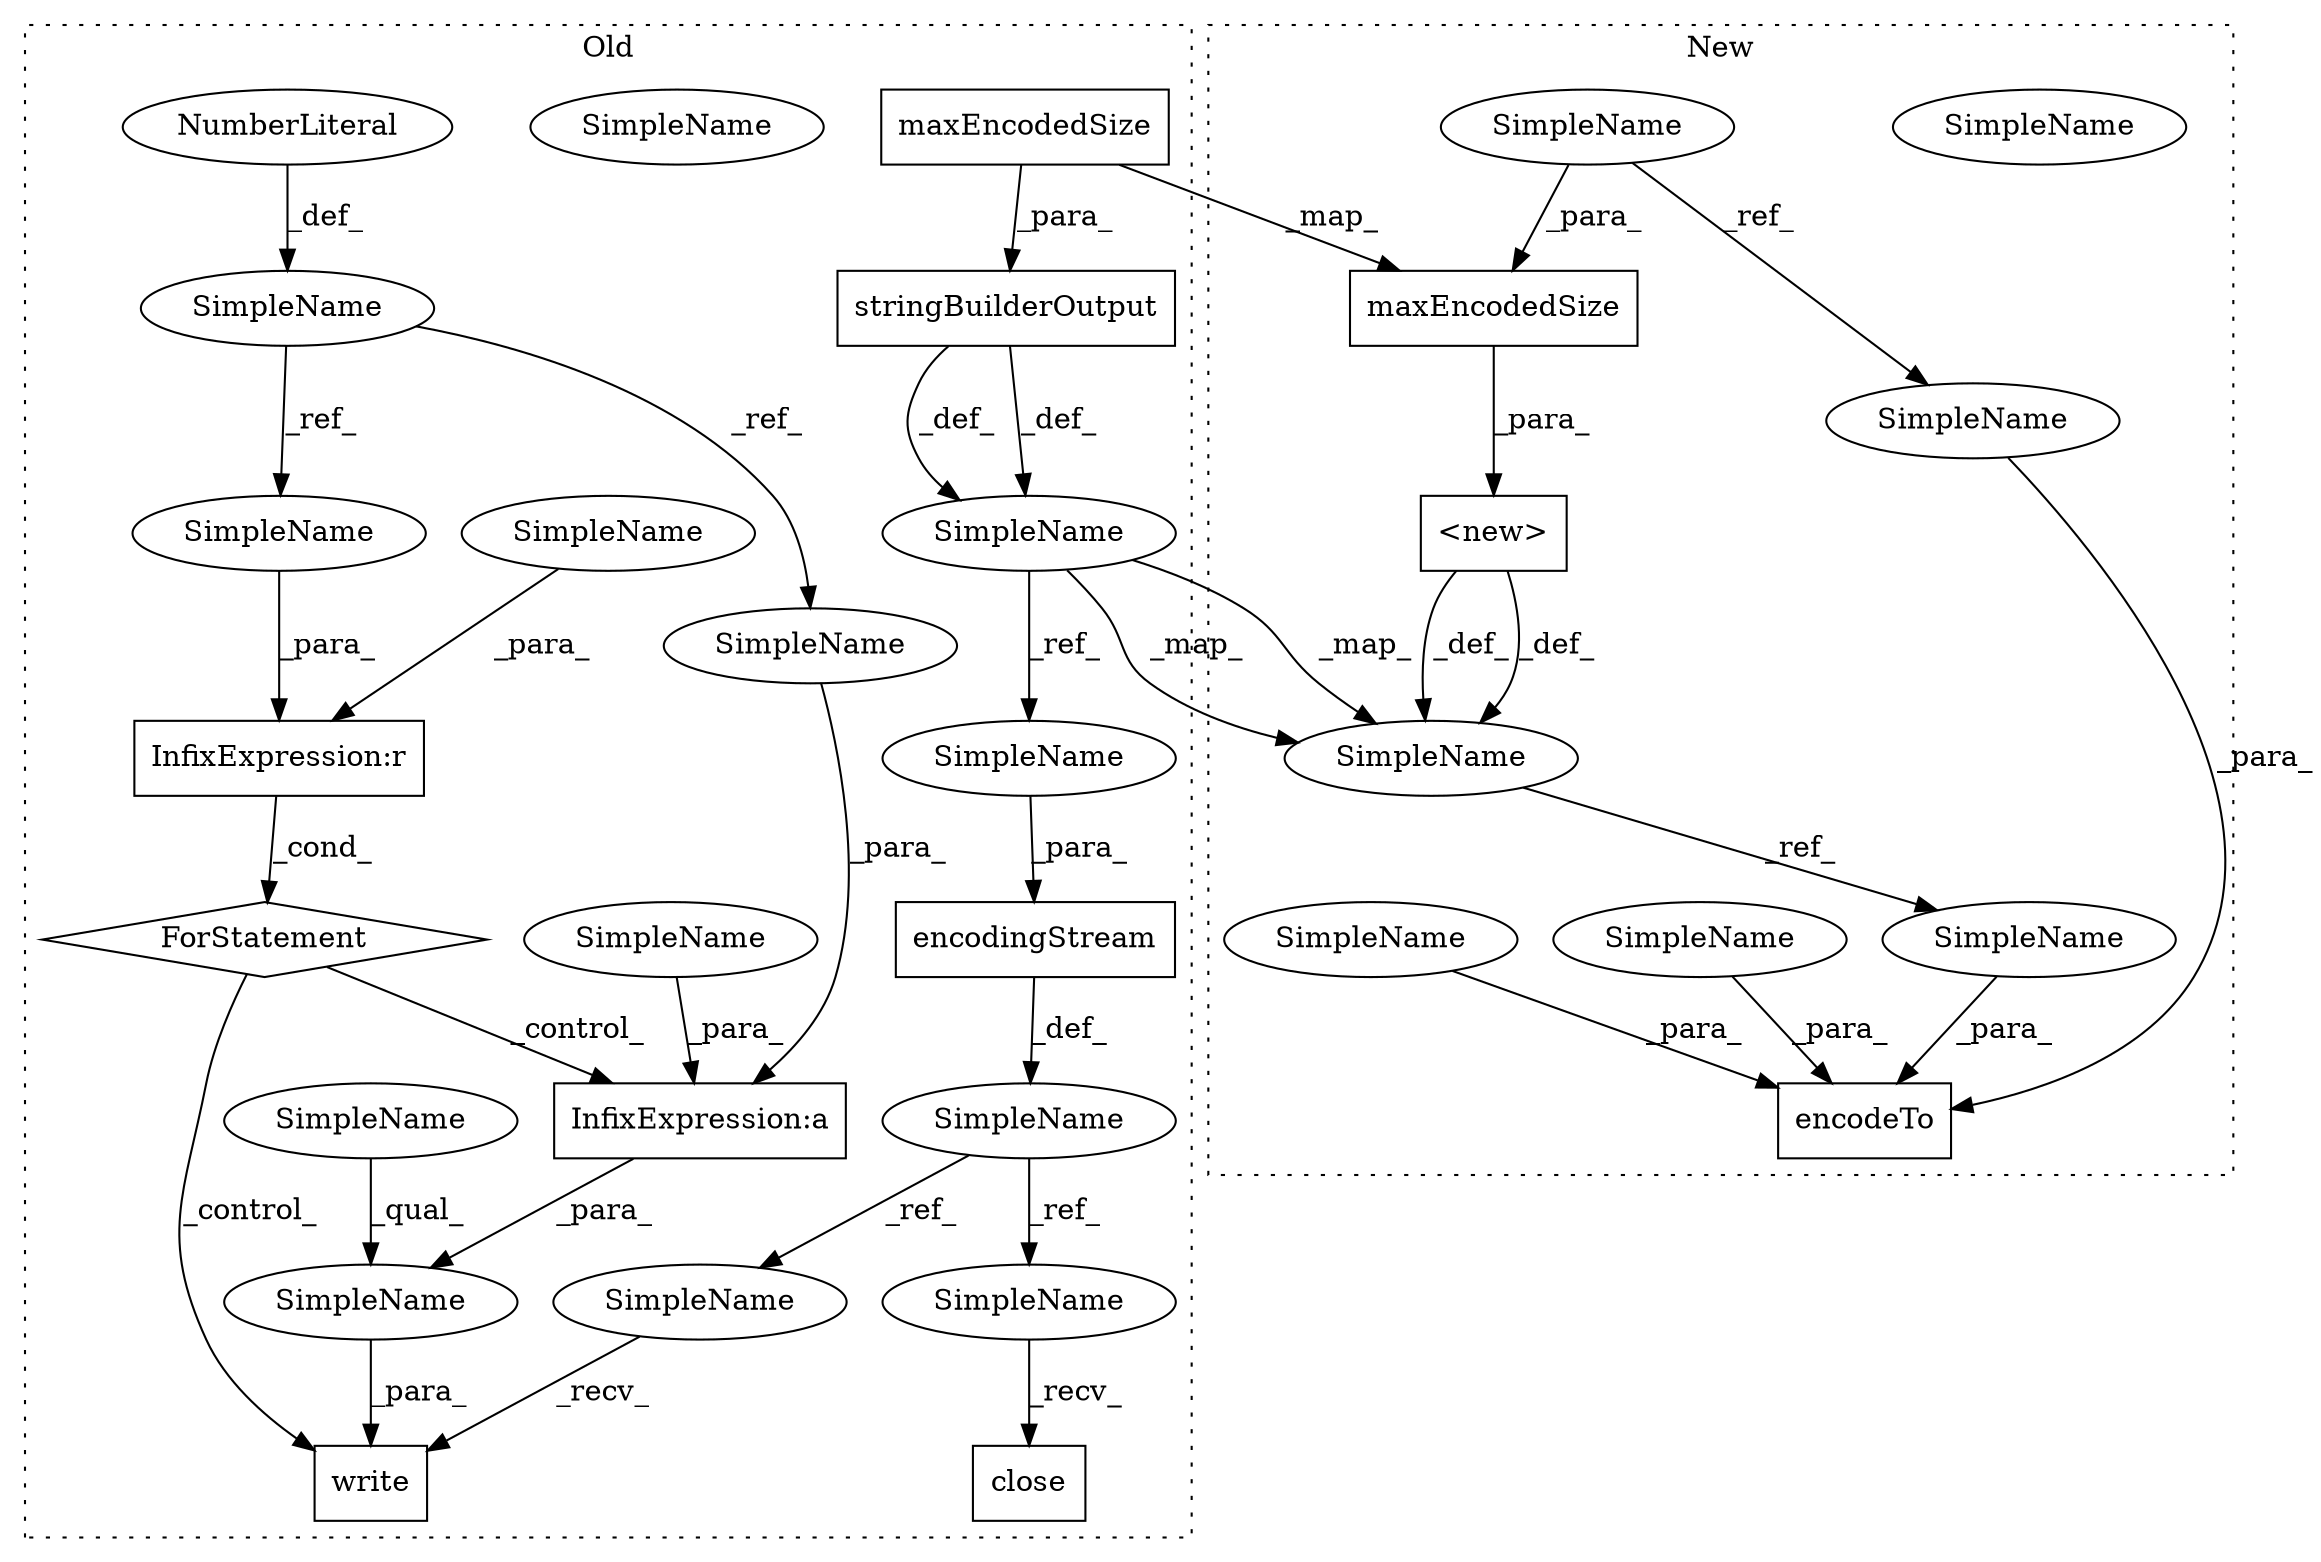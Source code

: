 digraph G {
subgraph cluster0 {
1 [label="maxEncodedSize" a="32" s="5695,5713" l="15,1" shape="box"];
3 [label="SimpleName" a="42" s="5666" l="6" shape="ellipse"];
6 [label="SimpleName" a="42" s="5666" l="6" shape="ellipse"];
8 [label="SimpleName" a="42" s="5732" l="10" shape="ellipse"];
9 [label="close" a="32" s="5884" l="7" shape="box"];
10 [label="InfixExpression:r" a="27" s="5802" l="3" shape="box"];
11 [label="write" a="32" s="5836,5856" l="6,1" shape="box"];
12 [label="InfixExpression:a" a="27" s="5851" l="3" shape="box"];
13 [label="ForStatement" a="24" s="5785,5813" l="5,2" shape="diamond"];
14 [label="SimpleName" a="42" s="5794" l="1" shape="ellipse"];
15 [label="NumberLiteral" a="34" s="5798" l="1" shape="ellipse"];
16 [label="SimpleName" a="42" s="5842,5855" l="6,1" shape="ellipse"];
18 [label="encodingStream" a="32" s="5745,5766" l="15,1" shape="box"];
19 [label="stringBuilderOutput" a="32" s="5675,5714" l="20,1" shape="box"];
23 [label="SimpleName" a="42" s="5842" l="5" shape="ellipse"];
24 [label="SimpleName" a="42" s="5805" l="3" shape="ellipse"];
25 [label="SimpleName" a="42" s="5848" l="3" shape="ellipse"];
27 [label="SimpleName" a="42" s="5825" l="10" shape="ellipse"];
28 [label="SimpleName" a="42" s="5873" l="10" shape="ellipse"];
29 [label="SimpleName" a="42" s="5760" l="6" shape="ellipse"];
30 [label="SimpleName" a="42" s="5854" l="1" shape="ellipse"];
31 [label="SimpleName" a="42" s="5801" l="1" shape="ellipse"];
label = "Old";
style="dotted";
}
subgraph cluster1 {
2 [label="maxEncodedSize" a="32" s="5391,5409" l="15,1" shape="box"];
4 [label="SimpleName" a="42" s="5364" l="6" shape="ellipse"];
5 [label="SimpleName" a="42" s="5364" l="6" shape="ellipse"];
7 [label="SimpleName" a="42" s="5258" l="3" shape="ellipse"];
17 [label="<new>" a="14" s="5373,5410" l="18,1" shape="box"];
20 [label="encodeTo" a="32" s="5429,5461" l="9,1" shape="box"];
21 [label="SimpleName" a="42" s="5438" l="6" shape="ellipse"];
22 [label="SimpleName" a="42" s="5458" l="3" shape="ellipse"];
26 [label="SimpleName" a="42" s="5453" l="3" shape="ellipse"];
32 [label="SimpleName" a="42" s="5446" l="5" shape="ellipse"];
label = "New";
style="dotted";
}
1 -> 2 [label="_map_"];
1 -> 19 [label="_para_"];
2 -> 17 [label="_para_"];
5 -> 21 [label="_ref_"];
6 -> 5 [label="_map_"];
6 -> 5 [label="_map_"];
6 -> 29 [label="_ref_"];
7 -> 22 [label="_ref_"];
7 -> 2 [label="_para_"];
8 -> 27 [label="_ref_"];
8 -> 28 [label="_ref_"];
10 -> 13 [label="_cond_"];
12 -> 16 [label="_para_"];
13 -> 11 [label="_control_"];
13 -> 12 [label="_control_"];
14 -> 30 [label="_ref_"];
14 -> 31 [label="_ref_"];
15 -> 14 [label="_def_"];
16 -> 11 [label="_para_"];
17 -> 5 [label="_def_"];
17 -> 5 [label="_def_"];
18 -> 8 [label="_def_"];
19 -> 6 [label="_def_"];
19 -> 6 [label="_def_"];
21 -> 20 [label="_para_"];
22 -> 20 [label="_para_"];
23 -> 16 [label="_qual_"];
24 -> 10 [label="_para_"];
25 -> 12 [label="_para_"];
26 -> 20 [label="_para_"];
27 -> 11 [label="_recv_"];
28 -> 9 [label="_recv_"];
29 -> 18 [label="_para_"];
30 -> 12 [label="_para_"];
31 -> 10 [label="_para_"];
32 -> 20 [label="_para_"];
}